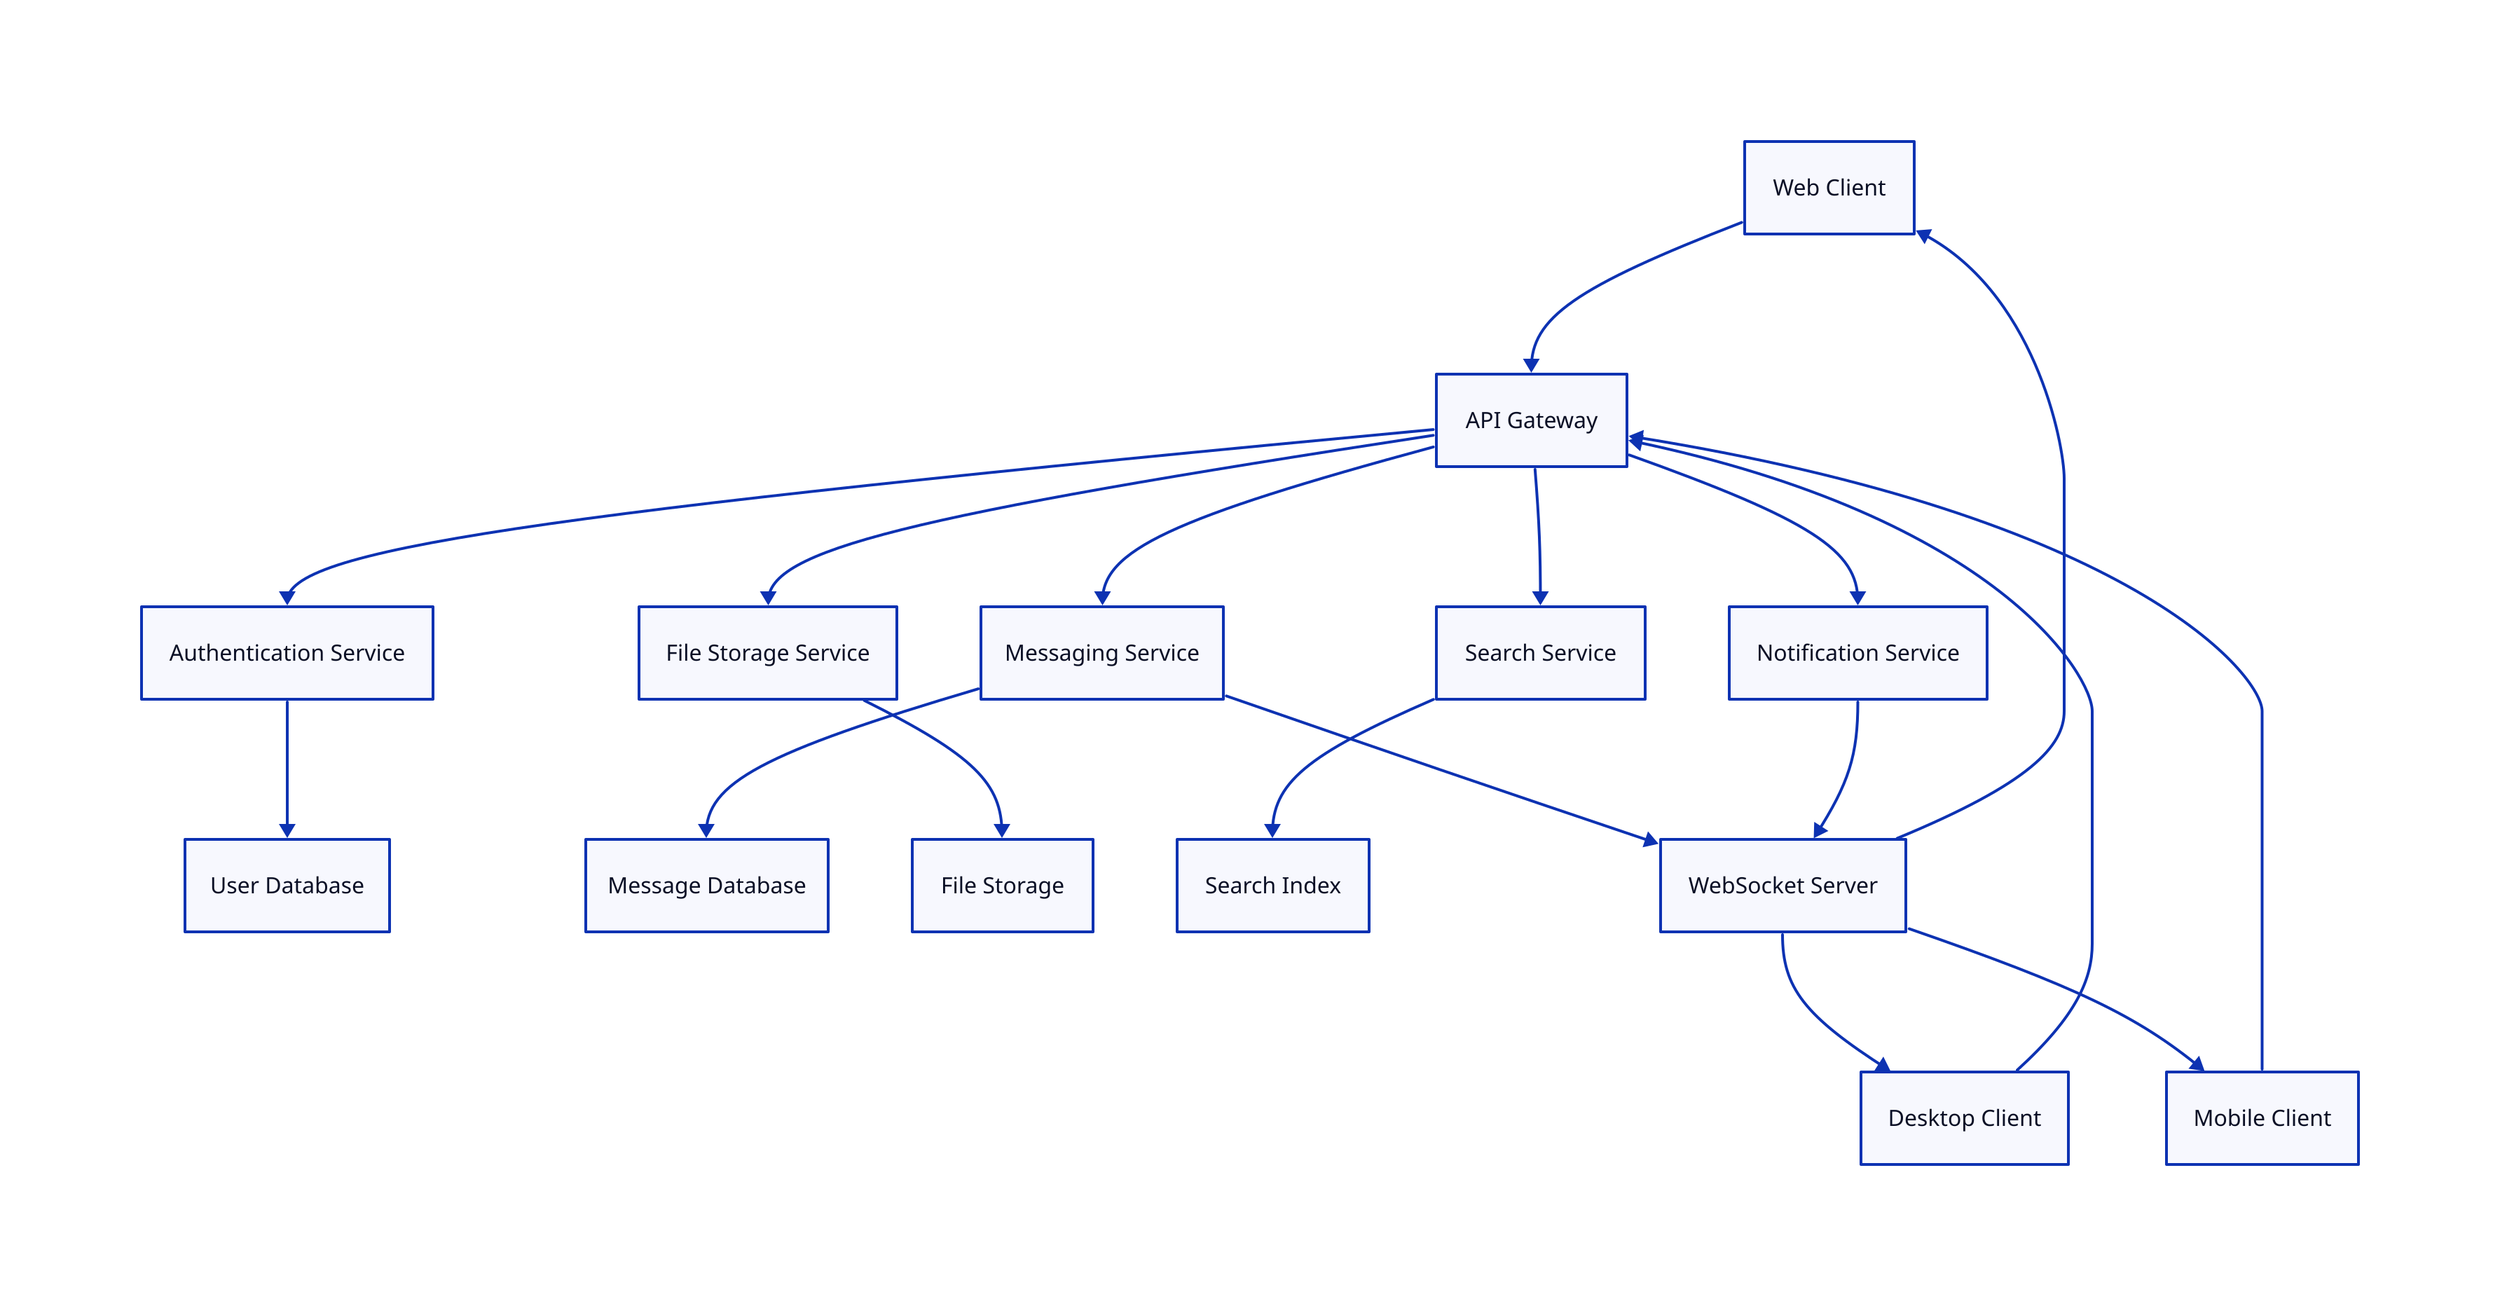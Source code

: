 ClientWeb {
  label: "Web Client"
}
ClientDesktop {
  label: "Desktop Client"
}
ClientMobile {
  label: "Mobile Client"
}

APIGateway {
  label: "API Gateway"
}

AuthService {
  label: "Authentication Service"
}
MessagingService {
  label: "Messaging Service"
}
NotificationService {
  label: "Notification Service"
}
FileStorageService {
  label: "File Storage Service"
}
SearchService {
  label: "Search Service"
}

UserDB {
  label: "User Database"
}
MessageDB {
  label: "Message Database"
}
FileStorage {
  label: "File Storage"
}
SearchIndex {
  label: "Search Index"
}

WebSocketServer {
  label: "WebSocket Server"
}

ClientWeb -> APIGateway
ClientDesktop -> APIGateway
ClientMobile -> APIGateway

APIGateway -> AuthService
APIGateway -> MessagingService
APIGateway -> NotificationService
APIGateway -> FileStorageService
APIGateway -> SearchService

AuthService -> UserDB
MessagingService -> MessageDB
MessagingService -> WebSocketServer
NotificationService -> WebSocketServer
FileStorageService -> FileStorage
SearchService -> SearchIndex

WebSocketServer -> ClientWeb
WebSocketServer -> ClientDesktop
WebSocketServer -> ClientMobile
